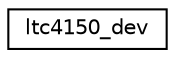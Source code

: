digraph "Graphical Class Hierarchy"
{
 // LATEX_PDF_SIZE
  edge [fontname="Helvetica",fontsize="10",labelfontname="Helvetica",labelfontsize="10"];
  node [fontname="Helvetica",fontsize="10",shape=record];
  rankdir="LR";
  Node0 [label="ltc4150_dev",height=0.2,width=0.4,color="black", fillcolor="white", style="filled",URL="$structltc4150__dev.html",tooltip="LTC4150 coulomb counter."];
}
